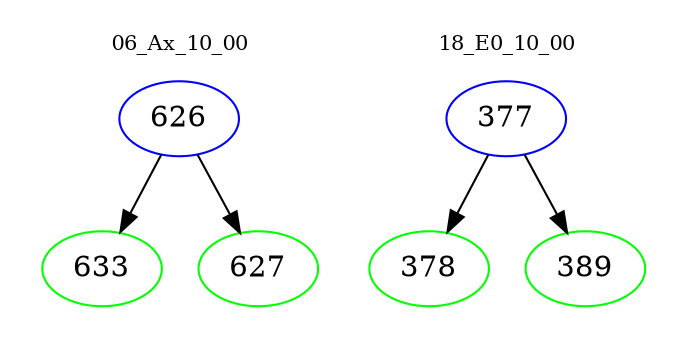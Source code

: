 digraph{
subgraph cluster_0 {
color = white
label = "06_Ax_10_00";
fontsize=10;
T0_626 [label="626", color="blue"]
T0_626 -> T0_633 [color="black"]
T0_633 [label="633", color="green"]
T0_626 -> T0_627 [color="black"]
T0_627 [label="627", color="green"]
}
subgraph cluster_1 {
color = white
label = "18_E0_10_00";
fontsize=10;
T1_377 [label="377", color="blue"]
T1_377 -> T1_378 [color="black"]
T1_378 [label="378", color="green"]
T1_377 -> T1_389 [color="black"]
T1_389 [label="389", color="green"]
}
}
